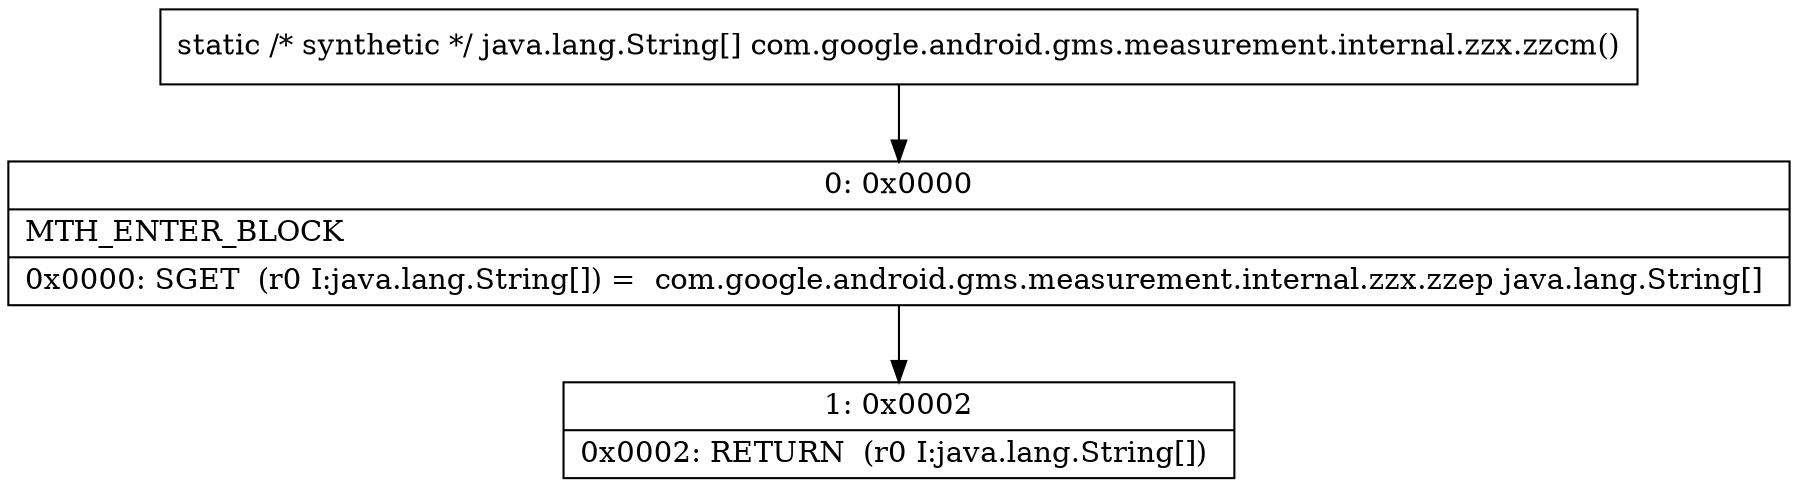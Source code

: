 digraph "CFG forcom.google.android.gms.measurement.internal.zzx.zzcm()[Ljava\/lang\/String;" {
Node_0 [shape=record,label="{0\:\ 0x0000|MTH_ENTER_BLOCK\l|0x0000: SGET  (r0 I:java.lang.String[]) =  com.google.android.gms.measurement.internal.zzx.zzep java.lang.String[] \l}"];
Node_1 [shape=record,label="{1\:\ 0x0002|0x0002: RETURN  (r0 I:java.lang.String[]) \l}"];
MethodNode[shape=record,label="{static \/* synthetic *\/ java.lang.String[] com.google.android.gms.measurement.internal.zzx.zzcm() }"];
MethodNode -> Node_0;
Node_0 -> Node_1;
}

